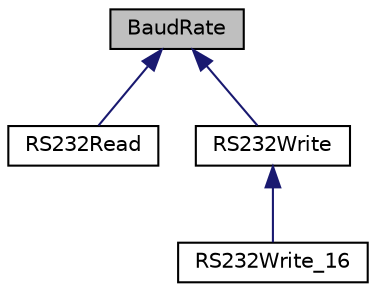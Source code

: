 digraph "BaudRate"
{
  edge [fontname="Helvetica",fontsize="10",labelfontname="Helvetica",labelfontsize="10"];
  node [fontname="Helvetica",fontsize="10",shape=record];
  Node1 [label="BaudRate",height=0.2,width=0.4,color="black", fillcolor="grey75", style="filled", fontcolor="black"];
  Node1 -> Node2 [dir="back",color="midnightblue",fontsize="10",style="solid"];
  Node2 [label="RS232Read",height=0.2,width=0.4,color="black", fillcolor="white", style="filled",URL="$class_r_s232_read.html"];
  Node1 -> Node3 [dir="back",color="midnightblue",fontsize="10",style="solid"];
  Node3 [label="RS232Write",height=0.2,width=0.4,color="black", fillcolor="white", style="filled",URL="$class_r_s232_write.html"];
  Node3 -> Node4 [dir="back",color="midnightblue",fontsize="10",style="solid"];
  Node4 [label="RS232Write_16",height=0.2,width=0.4,color="black", fillcolor="white", style="filled",URL="$class_r_s232_write__16.html"];
}
